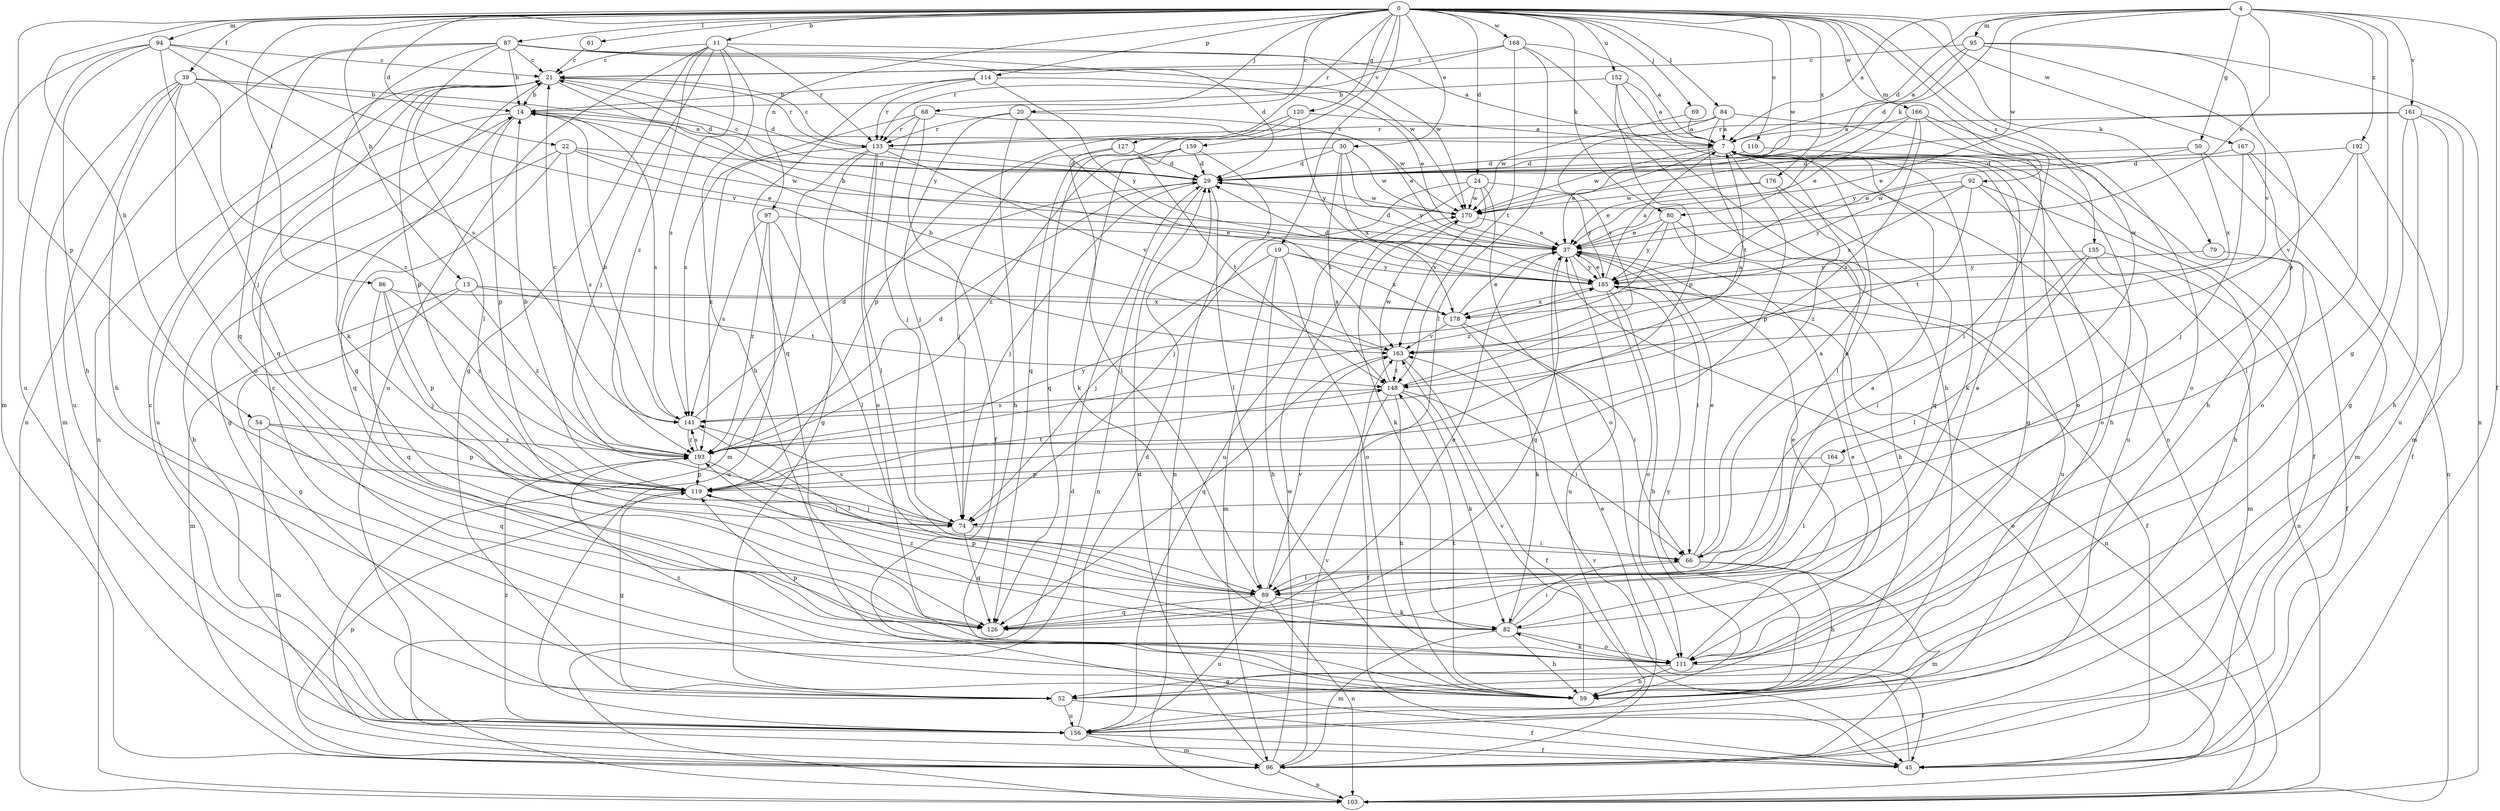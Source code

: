 strict digraph  {
0;
4;
7;
11;
13;
14;
19;
20;
21;
22;
24;
29;
30;
37;
39;
45;
50;
52;
54;
59;
61;
66;
68;
69;
74;
79;
80;
82;
84;
86;
87;
89;
92;
94;
95;
96;
97;
103;
110;
111;
114;
119;
120;
126;
127;
133;
135;
141;
148;
152;
156;
159;
161;
163;
164;
166;
167;
168;
170;
176;
178;
185;
192;
193;
0 -> 11  [label=b];
0 -> 13  [label=b];
0 -> 19  [label=c];
0 -> 20  [label=c];
0 -> 22  [label=d];
0 -> 24  [label=d];
0 -> 30  [label=e];
0 -> 39  [label=f];
0 -> 54  [label=h];
0 -> 61  [label=i];
0 -> 68  [label=j];
0 -> 69  [label=j];
0 -> 79  [label=k];
0 -> 80  [label=k];
0 -> 84  [label=l];
0 -> 86  [label=l];
0 -> 87  [label=l];
0 -> 92  [label=m];
0 -> 94  [label=m];
0 -> 97  [label=n];
0 -> 110  [label=o];
0 -> 114  [label=p];
0 -> 119  [label=p];
0 -> 120  [label=q];
0 -> 127  [label=r];
0 -> 135  [label=s];
0 -> 152  [label=u];
0 -> 159  [label=v];
0 -> 164  [label=w];
0 -> 166  [label=w];
0 -> 167  [label=w];
0 -> 168  [label=w];
0 -> 170  [label=w];
0 -> 176  [label=x];
4 -> 7  [label=a];
4 -> 29  [label=d];
4 -> 37  [label=e];
4 -> 45  [label=f];
4 -> 50  [label=g];
4 -> 52  [label=g];
4 -> 80  [label=k];
4 -> 95  [label=m];
4 -> 161  [label=v];
4 -> 170  [label=w];
4 -> 192  [label=z];
7 -> 29  [label=d];
7 -> 37  [label=e];
7 -> 45  [label=f];
7 -> 52  [label=g];
7 -> 59  [label=h];
7 -> 82  [label=k];
7 -> 89  [label=l];
7 -> 119  [label=p];
7 -> 156  [label=u];
7 -> 170  [label=w];
11 -> 21  [label=c];
11 -> 52  [label=g];
11 -> 59  [label=h];
11 -> 74  [label=j];
11 -> 133  [label=r];
11 -> 141  [label=s];
11 -> 156  [label=u];
11 -> 170  [label=w];
11 -> 193  [label=z];
13 -> 52  [label=g];
13 -> 96  [label=m];
13 -> 148  [label=t];
13 -> 178  [label=x];
13 -> 193  [label=z];
14 -> 7  [label=a];
14 -> 119  [label=p];
14 -> 126  [label=q];
14 -> 141  [label=s];
14 -> 156  [label=u];
19 -> 59  [label=h];
19 -> 74  [label=j];
19 -> 96  [label=m];
19 -> 111  [label=o];
19 -> 178  [label=x];
19 -> 185  [label=y];
20 -> 37  [label=e];
20 -> 59  [label=h];
20 -> 74  [label=j];
20 -> 133  [label=r];
20 -> 163  [label=v];
21 -> 14  [label=b];
21 -> 29  [label=d];
21 -> 103  [label=n];
21 -> 119  [label=p];
21 -> 126  [label=q];
21 -> 133  [label=r];
21 -> 185  [label=y];
22 -> 29  [label=d];
22 -> 37  [label=e];
22 -> 52  [label=g];
22 -> 126  [label=q];
22 -> 141  [label=s];
22 -> 170  [label=w];
24 -> 74  [label=j];
24 -> 111  [label=o];
24 -> 156  [label=u];
24 -> 163  [label=v];
24 -> 170  [label=w];
24 -> 185  [label=y];
29 -> 21  [label=c];
29 -> 74  [label=j];
29 -> 89  [label=l];
29 -> 103  [label=n];
29 -> 170  [label=w];
30 -> 29  [label=d];
30 -> 148  [label=t];
30 -> 170  [label=w];
30 -> 178  [label=x];
30 -> 185  [label=y];
30 -> 193  [label=z];
37 -> 14  [label=b];
37 -> 29  [label=d];
37 -> 66  [label=i];
37 -> 126  [label=q];
37 -> 156  [label=u];
37 -> 185  [label=y];
39 -> 14  [label=b];
39 -> 29  [label=d];
39 -> 59  [label=h];
39 -> 96  [label=m];
39 -> 111  [label=o];
39 -> 156  [label=u];
39 -> 193  [label=z];
45 -> 14  [label=b];
45 -> 163  [label=v];
50 -> 29  [label=d];
50 -> 37  [label=e];
50 -> 96  [label=m];
50 -> 178  [label=x];
52 -> 45  [label=f];
52 -> 156  [label=u];
54 -> 96  [label=m];
54 -> 119  [label=p];
54 -> 126  [label=q];
54 -> 193  [label=z];
59 -> 21  [label=c];
59 -> 148  [label=t];
59 -> 163  [label=v];
59 -> 185  [label=y];
59 -> 193  [label=z];
61 -> 21  [label=c];
66 -> 7  [label=a];
66 -> 37  [label=e];
66 -> 59  [label=h];
66 -> 89  [label=l];
66 -> 96  [label=m];
68 -> 45  [label=f];
68 -> 74  [label=j];
68 -> 133  [label=r];
68 -> 141  [label=s];
68 -> 170  [label=w];
69 -> 7  [label=a];
69 -> 170  [label=w];
74 -> 66  [label=i];
74 -> 126  [label=q];
74 -> 141  [label=s];
79 -> 45  [label=f];
79 -> 185  [label=y];
80 -> 37  [label=e];
80 -> 59  [label=h];
80 -> 156  [label=u];
80 -> 185  [label=y];
80 -> 193  [label=z];
82 -> 7  [label=a];
82 -> 37  [label=e];
82 -> 59  [label=h];
82 -> 66  [label=i];
82 -> 96  [label=m];
82 -> 111  [label=o];
82 -> 193  [label=z];
84 -> 7  [label=a];
84 -> 59  [label=h];
84 -> 133  [label=r];
84 -> 148  [label=t];
84 -> 163  [label=v];
86 -> 74  [label=j];
86 -> 119  [label=p];
86 -> 126  [label=q];
86 -> 178  [label=x];
86 -> 193  [label=z];
87 -> 7  [label=a];
87 -> 14  [label=b];
87 -> 21  [label=c];
87 -> 29  [label=d];
87 -> 82  [label=k];
87 -> 89  [label=l];
87 -> 103  [label=n];
87 -> 126  [label=q];
87 -> 170  [label=w];
89 -> 82  [label=k];
89 -> 103  [label=n];
89 -> 119  [label=p];
89 -> 126  [label=q];
89 -> 156  [label=u];
89 -> 163  [label=v];
92 -> 59  [label=h];
92 -> 111  [label=o];
92 -> 148  [label=t];
92 -> 170  [label=w];
92 -> 178  [label=x];
92 -> 185  [label=y];
94 -> 21  [label=c];
94 -> 59  [label=h];
94 -> 74  [label=j];
94 -> 96  [label=m];
94 -> 141  [label=s];
94 -> 156  [label=u];
94 -> 163  [label=v];
95 -> 7  [label=a];
95 -> 21  [label=c];
95 -> 29  [label=d];
95 -> 103  [label=n];
95 -> 119  [label=p];
95 -> 163  [label=v];
96 -> 29  [label=d];
96 -> 37  [label=e];
96 -> 103  [label=n];
96 -> 119  [label=p];
96 -> 163  [label=v];
96 -> 170  [label=w];
97 -> 37  [label=e];
97 -> 89  [label=l];
97 -> 141  [label=s];
97 -> 156  [label=u];
97 -> 193  [label=z];
103 -> 29  [label=d];
103 -> 37  [label=e];
110 -> 29  [label=d];
110 -> 111  [label=o];
111 -> 37  [label=e];
111 -> 45  [label=f];
111 -> 52  [label=g];
111 -> 59  [label=h];
111 -> 82  [label=k];
111 -> 119  [label=p];
114 -> 14  [label=b];
114 -> 37  [label=e];
114 -> 126  [label=q];
114 -> 133  [label=r];
114 -> 185  [label=y];
119 -> 14  [label=b];
119 -> 52  [label=g];
119 -> 74  [label=j];
119 -> 148  [label=t];
120 -> 7  [label=a];
120 -> 119  [label=p];
120 -> 126  [label=q];
120 -> 185  [label=y];
126 -> 7  [label=a];
126 -> 37  [label=e];
127 -> 29  [label=d];
127 -> 74  [label=j];
127 -> 89  [label=l];
133 -> 21  [label=c];
133 -> 29  [label=d];
133 -> 52  [label=g];
133 -> 89  [label=l];
133 -> 96  [label=m];
133 -> 111  [label=o];
133 -> 163  [label=v];
133 -> 193  [label=z];
135 -> 66  [label=i];
135 -> 89  [label=l];
135 -> 96  [label=m];
135 -> 103  [label=n];
135 -> 185  [label=y];
141 -> 14  [label=b];
141 -> 29  [label=d];
141 -> 89  [label=l];
141 -> 193  [label=z];
148 -> 7  [label=a];
148 -> 45  [label=f];
148 -> 59  [label=h];
148 -> 66  [label=i];
148 -> 82  [label=k];
148 -> 141  [label=s];
148 -> 170  [label=w];
152 -> 7  [label=a];
152 -> 14  [label=b];
152 -> 59  [label=h];
152 -> 103  [label=n];
152 -> 119  [label=p];
156 -> 21  [label=c];
156 -> 29  [label=d];
156 -> 45  [label=f];
156 -> 96  [label=m];
156 -> 193  [label=z];
159 -> 29  [label=d];
159 -> 82  [label=k];
159 -> 103  [label=n];
159 -> 126  [label=q];
159 -> 148  [label=t];
161 -> 37  [label=e];
161 -> 52  [label=g];
161 -> 59  [label=h];
161 -> 96  [label=m];
161 -> 133  [label=r];
161 -> 156  [label=u];
163 -> 14  [label=b];
163 -> 45  [label=f];
163 -> 126  [label=q];
163 -> 148  [label=t];
164 -> 89  [label=l];
164 -> 119  [label=p];
166 -> 7  [label=a];
166 -> 37  [label=e];
166 -> 66  [label=i];
166 -> 111  [label=o];
166 -> 141  [label=s];
166 -> 185  [label=y];
167 -> 29  [label=d];
167 -> 74  [label=j];
167 -> 103  [label=n];
167 -> 111  [label=o];
168 -> 7  [label=a];
168 -> 21  [label=c];
168 -> 89  [label=l];
168 -> 111  [label=o];
168 -> 133  [label=r];
168 -> 148  [label=t];
170 -> 37  [label=e];
170 -> 82  [label=k];
176 -> 37  [label=e];
176 -> 126  [label=q];
176 -> 170  [label=w];
176 -> 193  [label=z];
178 -> 37  [label=e];
178 -> 66  [label=i];
178 -> 82  [label=k];
178 -> 163  [label=v];
185 -> 7  [label=a];
185 -> 29  [label=d];
185 -> 37  [label=e];
185 -> 45  [label=f];
185 -> 59  [label=h];
185 -> 103  [label=n];
185 -> 111  [label=o];
185 -> 178  [label=x];
192 -> 29  [label=d];
192 -> 45  [label=f];
192 -> 89  [label=l];
192 -> 163  [label=v];
193 -> 21  [label=c];
193 -> 29  [label=d];
193 -> 66  [label=i];
193 -> 119  [label=p];
193 -> 141  [label=s];
193 -> 185  [label=y];
}
